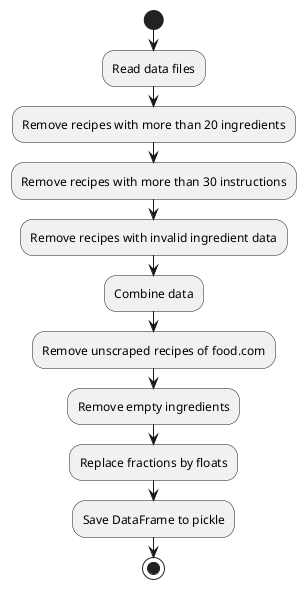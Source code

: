 @startuml
start
:Read data files;
:Remove recipes with more than 20 ingredients;
:Remove recipes with more than 30 instructions;
:Remove recipes with invalid ingredient data;
:Combine data;
:Remove unscraped recipes of food.com;
:Remove empty ingredients;
:Replace fractions by floats;
:Save DataFrame to pickle;
stop
@enduml